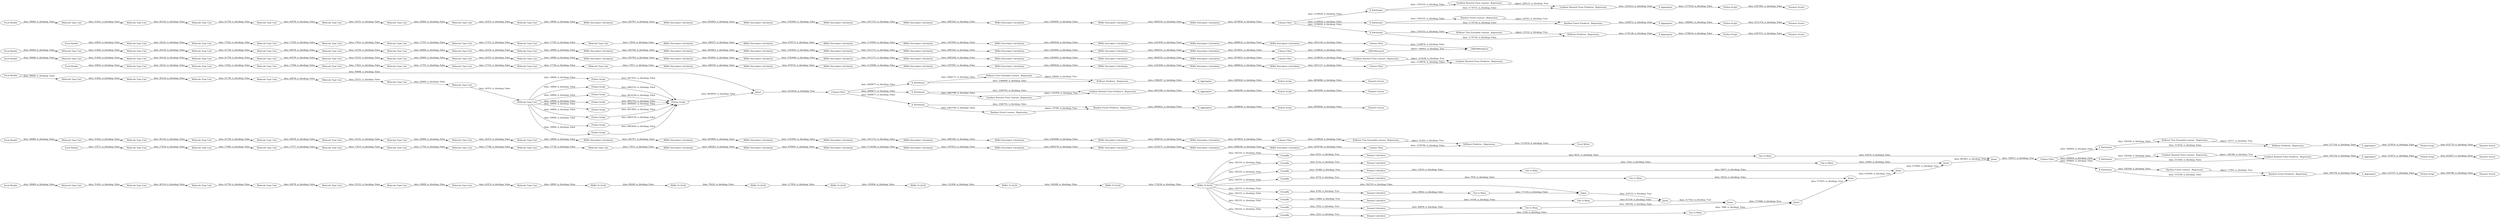 digraph {
	"4635280580750843373_168" [label="Python Script"]
	"1523829966117467772_3" [label="Molecule Type Cast"]
	"-8285238473139840542_742" [label=X_Partitioner]
	"-282831594216550401_5" [label="Molecule Type Cast"]
	"-4505416473716586639_742" [label="RDKit Descriptor Calculation"]
	"-4505416473716586639_740" [label="RDKit Descriptor Calculation"]
	"-6281771845857291702_10" [label="Molecule Type Cast"]
	"-6358335405497547009_740" [label="RDKit Descriptor Calculation"]
	"-5590207300238259011_744" [label="RDKit Descriptor Calculation"]
	"-4505416473716586639_745" [label="RDKit Descriptor Calculation"]
	"3981023623710736656_779" [label="Column Filter"]
	"-7702929119509125892_6" [label="Molecule Type Cast"]
	"1166315241866236926_7" [label="Molecule Type Cast"]
	"741237267721822175_303" [label=Joiner]
	"4635280580750843373_265" [label="Numeric Scorer"]
	"8196987478954447330_746" [label="RDKit Descriptor Calculation"]
	"-6358335405497547009_744" [label="RDKit Descriptor Calculation"]
	"9092622113288190483_264" [label="Python Script"]
	"741237267721822175_305" [label=Joiner]
	"8196987478954447330_745" [label="RDKit Descriptor Calculation"]
	"741237267721822175_285" [label=GroupBy]
	"3981023623710736656_303" [label="Gradient Boosted Trees Learner _Regression_"]
	"-5590207300238259011_745" [label="RDKit Descriptor Calculation"]
	"3981023623710736656_754" [label="Column Filter"]
	"-3837187565350420731_6" [label="Molecule Type Cast"]
	"741237267721822175_293" [label="Domain Calculator"]
	"741237267721822175_298" [label="Domain Calculator"]
	"4635280580750843373_254" [label="Random Forest Learner _Regression_"]
	"-6281771845857291702_8" [label="Molecule Type Cast"]
	"-4836382926890156973_4" [label="Molecule Type Cast"]
	"6233792298844249474_747" [label="RDKit Descriptor Calculation"]
	"9092622113288190483_750" [label="Gradient Boosted Trees Learner _Regression_"]
	"-4836382926890156973_6" [label="Molecule Type Cast"]
	"-6281771845857291702_5" [label="Molecule Type Cast"]
	"9092622113288190483_746" [label=X_Aggregator]
	"741237267721822175_283" [label=GroupBy]
	"3981023623710736656_302" [label="Excel Reader"]
	"741237267721822175_267" [label="One to Many"]
	"-5590207300238259011_740" [label="RDKit Descriptor Calculation"]
	"8196987478954447330_740" [label="RDKit Descriptor Calculation"]
	"-3837187565350420731_16" [label="Molecule Type Cast"]
	"910484873158133841_740" [label="RDKit Descriptor Calculation"]
	"-7702929119509125892_5" [label="Molecule Type Cast"]
	"741237267721822175_263" [label="One to Many"]
	"3981023623710736656_777" [label="Excel Reader"]
	"9092622113288190483_237" [label="Numeric Scorer"]
	"-8285238473139840542_752" [label=Joiner]
	"7448780400195163321_741" [label="RDKit Descriptor Calculation"]
	"-4836382926890156973_8" [label="Molecule Type Cast"]
	"9092622113288190483_749" [label=X_Partitioner]
	"-8285238473139840542_256" [label="Numeric Scorer"]
	"1266964461315867329_10" [label="Molecule Type Cast"]
	"4635280580750843373_238" [label="XGBoost Tree Ensemble Learner _Regression_"]
	"9092622113288190483_745" [label=X_Partitioner]
	"-3837187565350420731_4" [label="Molecule Type Cast"]
	"741237267721822175_264" [label="One to Many"]
	"7448780400195163321_740" [label="RDKit Descriptor Calculation"]
	"-282831594216550401_9" [label="Molecule Type Cast"]
	"-6281771845857291702_4" [label="Molecule Type Cast"]
	"3981023623710736656_776" [label="Excel Reader"]
	"910484873158133841_746" [label="RDKit Descriptor Calculation"]
	"7448780400195163321_744" [label="RDKit Descriptor Calculation"]
	"8196987478954447330_743" [label="RDKit Descriptor Calculation"]
	"4635280580750843373_742" [label=X_Partitioner]
	"9092622113288190483_238" [label="XGBoost Tree Ensemble Learner _Regression_"]
	"-3113557766573380241_10" [label="Molecule Type Cast"]
	"3981023623710736656_781" [label=LIBSVMPredictor]
	"-6281771845857291702_6" [label="Molecule Type Cast"]
	"3981023623710736656_763" [label="XGBoost Tree Ensemble Learner _Regression_"]
	"7448780400195163321_746" [label="RDKit Descriptor Calculation"]
	"8196987478954447330_742" [label="RDKit Descriptor Calculation"]
	"4635280580750843373_743" [label=X_Aggregator]
	"4635280580750843373_256" [label="Numeric Scorer"]
	"-8285238473139840542_255" [label="Random Forest Predictor _Regression_"]
	"1266964461315867329_3" [label="Molecule Type Cast"]
	"-4836382926890156973_7" [label="Molecule Type Cast"]
	"-3113557766573380241_4" [label="Molecule Type Cast"]
	"-6281771845857291702_7" [label="Molecule Type Cast"]
	"-5590207300238259011_747" [label="RDKit Descriptor Calculation"]
	"3981023623710736656_780" [label=LIBSVMLearner]
	"1166315241866236926_9" [label="Molecule Type Cast"]
	"-6537228435925058178_20" [label="RDKit To InChI"]
	"-7702929119509125892_8" [label="Molecule Type Cast"]
	"1523829966117467772_9" [label="Molecule Type Cast"]
	"-5590207300238259011_746" [label="RDKit Descriptor Calculation"]
	"1266964461315867329_8" [label="Molecule Type Cast"]
	"-6281771845857291702_9" [label="Molecule Type Cast"]
	"8196987478954447330_747" [label="RDKit Descriptor Calculation"]
	"1523829966117467772_4" [label="Molecule Type Cast"]
	"9092622113288190483_254" [label="Random Forest Learner _Regression_"]
	"-3837187565350420731_3" [label="Molecule Type Cast"]
	"-3837187565350420731_5" [label="Molecule Type Cast"]
	"9092622113288190483_743" [label=X_Aggregator]
	"3981023623710736656_762" [label="Column Filter"]
	"4635280580750843373_754" [label="Column Filter"]
	"6233792298844249474_742" [label="RDKit Descriptor Calculation"]
	"-5590207300238259011_742" [label="RDKit Descriptor Calculation"]
	"-3837187565350420731_15" [label="Molecule Type Cast"]
	"1266964461315867329_9" [label="Molecule Type Cast"]
	"-282831594216550401_6" [label="Molecule Type Cast"]
	"5445418536106344362_148" [label="Python Script"]
	"-3837187565350420731_17" [label="Molecule Type Cast"]
	"-282831594216550401_7" [label="Molecule Type Cast"]
	"741237267721822175_284" [label="One to Many"]
	"1166315241866236926_8" [label="Molecule Type Cast"]
	"9092622113288190483_265" [label="Numeric Scorer"]
	"1166315241866236926_4" [label="Molecule Type Cast"]
	"-3113557766573380241_7" [label="Molecule Type Cast"]
	"3981023623710736656_757" [label="Excel Reader"]
	"741237267721822175_295" [label="Domain Calculator"]
	"-3837187565350420731_9" [label="Molecule Type Cast"]
	"1523829966117467772_7" [label="Molecule Type Cast"]
	"4635280580750843373_744" [label="Python Script"]
	"1266964461315867329_4" [label="Molecule Type Cast"]
	"3981023623710736656_759" [label="Column Filter"]
	"6233792298844249474_740" [label="RDKit Descriptor Calculation"]
	"1523829966117467772_6" [label="Molecule Type Cast"]
	"3981023623710736656_310" [label="Excel Reader"]
	"3981023623710736656_764" [label="XGBoost Predictor _Regression_"]
	"-5590207300238259011_743" [label="RDKit Descriptor Calculation"]
	"-8285238473139840542_240" [label="Excel Reader"]
	"-3113557766573380241_5" [label="Molecule Type Cast"]
	"-6358335405497547009_743" [label="RDKit Descriptor Calculation"]
	"-6358335405497547009_747" [label="RDKit Descriptor Calculation"]
	"-5590207300238259011_741" [label="RDKit Descriptor Calculation"]
	"1523829966117467772_5" [label="Molecule Type Cast"]
	"-6358335405497547009_745" [label="RDKit Descriptor Calculation"]
	"-8285238473139840542_754" [label="Column Filter"]
	"7448780400195163321_742" [label="RDKit Descriptor Calculation"]
	"-4836382926890156973_10" [label="Molecule Type Cast"]
	"9092622113288190483_756" [label=X_Aggregator]
	"-4505416473716586639_744" [label="RDKit Descriptor Calculation"]
	"741237267721822175_292" [label=GroupBy]
	"-282831594216550401_4" [label="Molecule Type Cast"]
	"4635280580750843373_235" [label="XGBoost Predictor _Regression_"]
	"4635280580750843373_750" [label="Gradient Boosted Trees Learner _Regression_"]
	"6233792298844249474_745" [label="RDKit Descriptor Calculation"]
	"-6537228435925058178_13" [label="RDKit To InChI"]
	"4635280580750843373_255" [label="Random Forest Predictor _Regression_"]
	"-282831594216550401_3" [label="Molecule Type Cast"]
	"-6358335405497547009_746" [label="RDKit Descriptor Calculation"]
	"-6537228435925058178_16" [label="RDKit To InChI"]
	"741237267721822175_301" [label="Domain Calculator"]
	"4635280580750843373_749" [label=X_Partitioner]
	"7448780400195163321_743" [label="RDKit Descriptor Calculation"]
	"-7702929119509125892_4" [label="Molecule Type Cast"]
	"-7702929119509125892_7" [label="Molecule Type Cast"]
	"6233792298844249474_744" [label="RDKit Descriptor Calculation"]
	"-282831594216550401_8" [label="Molecule Type Cast"]
	"-8285238473139840542_263" [label="Gradient Boosted Trees Predictor _Regression_"]
	"1266964461315867329_6" [label="Molecule Type Cast"]
	"9092622113288190483_235" [label="XGBoost Predictor _Regression_"]
	"-3113557766573380241_3" [label="Molecule Type Cast"]
	"741237267721822175_290" [label="One to Many"]
	"-4836382926890156973_3" [label="Molecule Type Cast"]
	"4635280580750843373_756" [label=X_Aggregator]
	"3981023623710736656_783" [label="Excel Writer"]
	"-8285238473139840542_748" [label=X_Partitioner]
	"-6537228435925058178_18" [label="RDKit To InChI"]
	"741237267721822175_265" [label=GroupBy]
	"741237267721822175_286" [label="One to Many"]
	"4635280580750843373_237" [label="Numeric Scorer"]
	"5445418536106344362_150" [label="Python Script"]
	"-6281771845857291702_3" [label="Molecule Type Cast"]
	"910484873158133841_743" [label="RDKit Descriptor Calculation"]
	"-8285238473139840542_749" [label=X_Aggregator]
	"-8285238473139840542_264" [label="Python Script"]
	"5445418536106344362_149" [label="Python Script"]
	"-4836382926890156973_9" [label="Molecule Type Cast"]
	"-4505416473716586639_746" [label="RDKit Descriptor Calculation"]
	"1523829966117467772_10" [label="Molecule Type Cast"]
	"741237267721822175_287" [label=GroupBy]
	"-4505416473716586639_743" [label="RDKit Descriptor Calculation"]
	"4635280580750843373_264" [label="Python Script"]
	"5445418536106344362_163" [label="Python Script"]
	"-8285238473139840542_238" [label="XGBoost Tree Ensemble Learner _Regression_"]
	"-4505416473716586639_747" [label="RDKit Descriptor Calculation"]
	"-8285238473139840542_254" [label="Random Forest Learner _Regression_"]
	"-8285238473139840542_257" [label="Python Script"]
	"9092622113288190483_263" [label="Gradient Boosted Trees Predictor _Regression_"]
	"8196987478954447330_744" [label="RDKit Descriptor Calculation"]
	"910484873158133841_744" [label="RDKit Descriptor Calculation"]
	"-282831594216550401_10" [label="Molecule Type Cast"]
	"-6358335405497547009_741" [label="RDKit Descriptor Calculation"]
	"1266964461315867329_7" [label="Molecule Type Cast"]
	"3981023623710736656_304" [label="Gradient Boosted Trees Predictor _Regression_"]
	"1166315241866236926_3" [label="Molecule Type Cast"]
	"-8285238473139840542_265" [label="Numeric Scorer"]
	"1166315241866236926_6" [label="Molecule Type Cast"]
	"910484873158133841_741" [label="RDKit Descriptor Calculation"]
	"-4505416473716586639_741" [label="RDKit Descriptor Calculation"]
	"741237267721822175_281" [label=Joiner]
	"3981023623710736656_756" [label="Column Filter"]
	"-7702929119509125892_3" [label="Molecule Type Cast"]
	"5445418536106344362_165" [label="Python Script"]
	"1166315241866236926_5" [label="Molecule Type Cast"]
	"5445418536106344362_162" [label="Python Script"]
	"3981023623710736656_760" [label="Excel Reader"]
	"7448780400195163321_747" [label="RDKit Descriptor Calculation"]
	"9092622113288190483_742" [label=X_Partitioner]
	"-7702929119509125892_9" [label="Molecule Type Cast"]
	"4635280580750843373_745" [label=X_Partitioner]
	"8196987478954447330_741" [label="RDKit Descriptor Calculation"]
	"-8285238473139840542_744" [label=X_Partitioner]
	"741237267721822175_282" [label=Joiner]
	"4635280580750843373_263" [label="Gradient Boosted Trees Predictor _Regression_"]
	"741237267721822175_288" [label="One to Many"]
	"5445418536106344362_146" [label="Python Script"]
	"9092622113288190483_240" [label="Excel Reader"]
	"9092622113288190483_754" [label="Column Filter"]
	"3981023623710736656_773" [label="Column Filter"]
	"9092622113288190483_256" [label="Numeric Scorer"]
	"-6537228435925058178_15" [label="RDKit To InChI"]
	"-6537228435925058178_17" [label="RDKit To InChI"]
	"741237267721822175_266" [label=GroupBy]
	"4635280580750843373_890" [label="Excel Reader"]
	"-6358335405497547009_742" [label="RDKit Descriptor Calculation"]
	"741237267721822175_262" [label=GroupBy]
	"741237267721822175_304" [label=Joiner]
	"741237267721822175_297" [label="Domain Calculator"]
	"741237267721822175_279" [label=Joiner]
	"5445418536106344362_147" [label="Python Script"]
	"-3113557766573380241_8" [label="Molecule Type Cast"]
	"-6537228435925058178_14" [label="RDKit To InChI"]
	"6233792298844249474_741" [label="RDKit Descriptor Calculation"]
	"741237267721822175_289" [label=GroupBy]
	"1266964461315867329_5" [label="Molecule Type Cast"]
	"741237267721822175_280" [label=Joiner]
	"9092622113288190483_255" [label="Random Forest Predictor _Regression_"]
	"-6537228435925058178_19" [label="RDKit To InChI"]
	"-8285238473139840542_237" [label="Numeric Scorer"]
	"7448780400195163321_745" [label="RDKit Descriptor Calculation"]
	"6233792298844249474_746" [label="RDKit Descriptor Calculation"]
	"1523829966117467772_8" [label="Molecule Type Cast"]
	"-4836382926890156973_5" [label="Molecule Type Cast"]
	"741237267721822175_300" [label="Domain Calculator"]
	"-8285238473139840542_745" [label=X_Aggregator]
	"4635280580750843373_746" [label=X_Aggregator]
	"-8285238473139840542_235" [label="XGBoost Predictor _Regression_"]
	"-8285238473139840542_750" [label="Gradient Boosted Trees Learner _Regression_"]
	"-3113557766573380241_6" [label="Molecule Type Cast"]
	"-8285238473139840542_168" [label="Python Script"]
	"-7702929119509125892_10" [label="Molecule Type Cast"]
	"741237267721822175_296" [label="Domain Calculator"]
	"6233792298844249474_743" [label="RDKit Descriptor Calculation"]
	"9092622113288190483_744" [label="Python Script"]
	"910484873158133841_742" [label="RDKit Descriptor Calculation"]
	"-3113557766573380241_9" [label="Molecule Type Cast"]
	"1166315241866236926_10" [label="Molecule Type Cast"]
	"741237267721822175_299" [label="Domain Calculator"]
	"910484873158133841_747" [label="RDKit Descriptor Calculation"]
	"910484873158133841_745" [label="RDKit Descriptor Calculation"]
	"5445418536106344362_164" [label="Python Script"]
	"-8285238473139840542_743" [label=X_Aggregator]
	"741237267721822175_291" [label="One to Many"]
	"741237267721822175_302" [label=Joiner]
	"9092622113288190483_168" [label="Python Script"]
	"-3837187565350420731_16" -> "-3837187565350420731_17" [label="data: 24355; is_blocking: False"]
	"1166315241866236926_6" -> "1166315241866236926_7" [label="data: 40078; is_blocking: False"]
	"-4505416473716586639_745" -> "-4505416473716586639_746" [label="data: 2525449; is_blocking: False"]
	"9092622113288190483_754" -> "9092622113288190483_745" [label="data: 1239929; is_blocking: False"]
	"6233792298844249474_742" -> "6233792298844249474_743" [label="data: 1183405; is_blocking: False"]
	"-6358335405497547009_743" -> "-6358335405497547009_744" [label="data: 1597613; is_blocking: False"]
	"1523829966117467772_5" -> "1523829966117467772_6" [label="data: 17577; is_blocking: False"]
	"8196987478954447330_744" -> "8196987478954447330_745" [label="data: 2060924; is_blocking: False"]
	"-282831594216550401_9" -> "-282831594216550401_10" [label="data: 24355; is_blocking: False"]
	"-6358335405497547009_741" -> "-6358335405497547009_742" [label="data: 670005; is_blocking: False"]
	"5445418536106344362_146" -> "5445418536106344362_150" [label="data: 4813893; is_blocking: False"]
	"-3113557766573380241_10" -> "7448780400195163321_740" [label="data: 18994; is_blocking: False"]
	"741237267721822175_300" -> "741237267721822175_291" [label="data: 8051; is_blocking: False"]
	"-8285238473139840542_750" -> "-8285238473139840542_263" [label="object: 316764; is_blocking: True"]
	"6233792298844249474_747" -> "3981023623710736656_759" [label="data: 3470853; is_blocking: False"]
	"6233792298844249474_741" -> "6233792298844249474_742" [label="data: 693864; is_blocking: False"]
	"-6358335405497547009_740" -> "-6358335405497547009_741" [label="data: 208283; is_blocking: False"]
	"5445418536106344362_148" -> "5445418536106344362_150" [label="data: 4817921; is_blocking: False"]
	"-4836382926890156973_7" -> "-4836382926890156973_8" [label="data: 17707; is_blocking: False"]
	"741237267721822175_302" -> "741237267721822175_303" [label="data: 616560; is_blocking: True"]
	"-5590207300238259011_741" -> "-5590207300238259011_742" [label="data: 693863; is_blocking: False"]
	"910484873158133841_743" -> "910484873158133841_744" [label="data: 1611372; is_blocking: False"]
	"-8285238473139840542_255" -> "-8285238473139840542_745" [label="data: 2604823; is_blocking: False"]
	"-3113557766573380241_6" -> "-3113557766573380241_7" [label="data: 40078; is_blocking: False"]
	"1166315241866236926_5" -> "1166315241866236926_6" [label="data: 41759; is_blocking: False"]
	"-8285238473139840542_752" -> "-8285238473139840542_754" [label="data: 2552024; is_blocking: True"]
	"6233792298844249474_743" -> "6233792298844249474_744" [label="data: 1611372; is_blocking: False"]
	"741237267721822175_279" -> "741237267721822175_280" [label="data: 239722; is_blocking: True"]
	"9092622113288190483_749" -> "9092622113288190483_750" [label="data: 1301432; is_blocking: False"]
	"741237267721822175_296" -> "741237267721822175_263" [label="data: 14194; is_blocking: False"]
	"-4505416473716586639_742" -> "-4505416473716586639_743" [label="data: 1135090; is_blocking: False"]
	"1266964461315867329_10" -> "8196987478954447330_740" [label="data: 17818; is_blocking: False"]
	"3981023623710736656_773" -> "3981023623710736656_780" [label="data: 1238630; is_blocking: False"]
	"9092622113288190483_754" -> "9092622113288190483_749" [label="data: 1239929; is_blocking: False"]
	"4635280580750843373_168" -> "4635280580750843373_237" [label="data: 652770; is_blocking: False"]
	"741237267721822175_280" -> "741237267721822175_281" [label="data: 317762; is_blocking: True"]
	"4635280580750843373_754" -> "4635280580750843373_745" [label="data: 540664; is_blocking: False"]
	"-282831594216550401_10" -> "5445418536106344362_146" [label="data: 18994; is_blocking: False"]
	"-4505416473716586639_746" -> "-4505416473716586639_747" [label="data: 2988632; is_blocking: False"]
	"-4505416473716586639_743" -> "-4505416473716586639_744" [label="data: 1597947; is_blocking: False"]
	"1166315241866236926_3" -> "1166315241866236926_4" [label="data: 51441; is_blocking: False"]
	"1523829966117467772_8" -> "1523829966117467772_9" [label="data: 17746; is_blocking: False"]
	"9092622113288190483_254" -> "9092622113288190483_255" [label="object: 26783; is_blocking: True"]
	"-3113557766573380241_5" -> "-3113557766573380241_6" [label="data: 41759; is_blocking: False"]
	"3981023623710736656_762" -> "3981023623710736656_764" [label="data: 1238784; is_blocking: False"]
	"-7702929119509125892_9" -> "-7702929119509125892_10" [label="data: 24355; is_blocking: False"]
	"741237267721822175_286" -> "741237267721822175_279" [label="data: 171102; is_blocking: False"]
	"741237267721822175_293" -> "741237267721822175_286" [label="data: 29602; is_blocking: False"]
	"741237267721822175_283" -> "741237267721822175_298" [label="data: 9374; is_blocking: True"]
	"9092622113288190483_743" -> "9092622113288190483_168" [label="data: 1378018; is_blocking: False"]
	"4635280580750843373_743" -> "4635280580750843373_168" [label="data: 533016; is_blocking: False"]
	"3981023623710736656_780" -> "3981023623710736656_781" [label="object: 146643; is_blocking: True"]
	"9092622113288190483_749" -> "9092622113288190483_263" [label="data: 1174731; is_blocking: False"]
	"741237267721822175_287" -> "741237267721822175_299" [label="data: 16388; is_blocking: True"]
	"-282831594216550401_3" -> "-282831594216550401_4" [label="data: 51442; is_blocking: False"]
	"-282831594216550401_5" -> "-282831594216550401_6" [label="data: 41756; is_blocking: False"]
	"-4505416473716586639_740" -> "-4505416473716586639_741" [label="data: 208359; is_blocking: False"]
	"3981023623710736656_764" -> "3981023623710736656_783" [label="data: 1131870; is_blocking: False"]
	"-6537228435925058178_15" -> "-6537228435925058178_16" [label="data: 117852; is_blocking: False"]
	"-8285238473139840542_749" -> "-8285238473139840542_264" [label="data: 2496290; is_blocking: False"]
	"-6281771845857291702_4" -> "-6281771845857291702_5" [label="data: 40124; is_blocking: False"]
	"741237267721822175_267" -> "741237267721822175_282" [label="data: 7988; is_blocking: False"]
	"4635280580750843373_756" -> "4635280580750843373_264" [label="data: 533071; is_blocking: False"]
	"7448780400195163321_746" -> "7448780400195163321_747" [label="data: 3006552; is_blocking: False"]
	"-3837187565350420731_17" -> "-6537228435925058178_13" [label="data: 18995; is_blocking: False"]
	"-8285238473139840542_754" -> "-8285238473139840542_742" [label="data: 2600677; is_blocking: False"]
	"-282831594216550401_10" -> "5445418536106344362_165" [label="data: 18994; is_blocking: False"]
	"-7702929119509125892_8" -> "-7702929119509125892_9" [label="data: 26809; is_blocking: False"]
	"-6281771845857291702_6" -> "-6281771845857291702_7" [label="data: 40078; is_blocking: False"]
	"-7702929119509125892_5" -> "-7702929119509125892_6" [label="data: 41758; is_blocking: False"]
	"-282831594216550401_6" -> "-282831594216550401_7" [label="data: 40078; is_blocking: False"]
	"1523829966117467772_4" -> "1523829966117467772_5" [label="data: 17499; is_blocking: False"]
	"-5590207300238259011_742" -> "-5590207300238259011_743" [label="data: 1183403; is_blocking: False"]
	"-8285238473139840542_742" -> "-8285238473139840542_235" [label="data: 2384808; is_blocking: False"]
	"7448780400195163321_747" -> "3981023623710736656_754" [label="data: 3470853; is_blocking: False"]
	"4635280580750843373_742" -> "4635280580750843373_235" [label="data: 515636; is_blocking: False"]
	"-5590207300238259011_745" -> "-5590207300238259011_746" [label="data: 2564992; is_blocking: False"]
	"7448780400195163321_741" -> "7448780400195163321_742" [label="data: 693865; is_blocking: False"]
	"-3837187565350420731_15" -> "-3837187565350420731_16" [label="data: 26809; is_blocking: False"]
	"-6537228435925058178_20" -> "741237267721822175_289" [label="data: 182535; is_blocking: False"]
	"9092622113288190483_742" -> "9092622113288190483_235" [label="data: 1174729; is_blocking: False"]
	"-8285238473139840542_754" -> "-8285238473139840542_744" [label="data: 2600677; is_blocking: False"]
	"4635280580750843373_754" -> "4635280580750843373_742" [label="data: 540664; is_blocking: False"]
	"-8285238473139840542_748" -> "-8285238473139840542_263" [label="data: 2384792; is_blocking: False"]
	"-3113557766573380241_9" -> "-3113557766573380241_10" [label="data: 24355; is_blocking: False"]
	"-7702929119509125892_10" -> "6233792298844249474_740" [label="data: 18994; is_blocking: False"]
	"-6281771845857291702_10" -> "-5590207300238259011_740" [label="data: 18994; is_blocking: False"]
	"8196987478954447330_747" -> "3981023623710736656_779" [label="data: 3451129; is_blocking: False"]
	"-4505416473716586639_744" -> "-4505416473716586639_745" [label="data: 2060924; is_blocking: False"]
	"7448780400195163321_740" -> "7448780400195163321_741" [label="data: 245785; is_blocking: False"]
	"741237267721822175_262" -> "741237267721822175_296" [label="data: 15984; is_blocking: True"]
	"1523829966117467772_6" -> "1523829966117467772_7" [label="data: 17615; is_blocking: False"]
	"-6537228435925058178_13" -> "-6537228435925058178_14" [label="data: 68248; is_blocking: False"]
	"-3113557766573380241_8" -> "-3113557766573380241_9" [label="data: 26809; is_blocking: False"]
	"-6358335405497547009_742" -> "-6358335405497547009_743" [label="data: 1134246; is_blocking: False"]
	"741237267721822175_290" -> "741237267721822175_304" [label="data: 12999; is_blocking: False"]
	"1266964461315867329_6" -> "1266964461315867329_7" [label="data: 17621; is_blocking: False"]
	"4635280580750843373_742" -> "4635280580750843373_238" [label="data: 526209; is_blocking: False"]
	"1266964461315867329_5" -> "1266964461315867329_6" [label="data: 17595; is_blocking: False"]
	"3981023623710736656_763" -> "3981023623710736656_764" [label="object: 31402; is_blocking: True"]
	"-8285238473139840542_743" -> "-8285238473139840542_168" [label="data: 2495820; is_blocking: False"]
	"-4505416473716586639_747" -> "3981023623710736656_756" [label="data: 3451127; is_blocking: False"]
	"741237267721822175_297" -> "741237267721822175_267" [label="data: 2550; is_blocking: False"]
	"4635280580750843373_254" -> "4635280580750843373_255" [label="object: 17095; is_blocking: True"]
	"-7702929119509125892_6" -> "-7702929119509125892_7" [label="data: 40078; is_blocking: False"]
	"1523829966117467772_9" -> "1523829966117467772_10" [label="data: 17739; is_blocking: False"]
	"-282831594216550401_8" -> "-282831594216550401_9" [label="data: 26809; is_blocking: False"]
	"-4836382926890156973_5" -> "-4836382926890156973_6" [label="data: 17594; is_blocking: False"]
	"1266964461315867329_4" -> "1266964461315867329_5" [label="data: 17922; is_blocking: False"]
	"-5590207300238259011_747" -> "3981023623710736656_773" [label="data: 3470851; is_blocking: False"]
	"1166315241866236926_10" -> "910484873158133841_740" [label="data: 18994; is_blocking: False"]
	"6233792298844249474_744" -> "6233792298844249474_745" [label="data: 2085285; is_blocking: False"]
	"-6537228435925058178_20" -> "741237267721822175_285" [label="data: 182535; is_blocking: False"]
	"-8285238473139840542_240" -> "-8285238473139840542_752" [label="data: 56668; is_blocking: False"]
	"741237267721822175_299" -> "741237267721822175_288" [label="data: 12835; is_blocking: False"]
	"4635280580750843373_745" -> "4635280580750843373_255" [label="data: 515538; is_blocking: False"]
	"8196987478954447330_742" -> "8196987478954447330_743" [label="data: 1135093; is_blocking: False"]
	"-6537228435925058178_18" -> "-6537228435925058178_19" [label="data: 162048; is_blocking: False"]
	"1166315241866236926_9" -> "1166315241866236926_10" [label="data: 24355; is_blocking: False"]
	"910484873158133841_746" -> "910484873158133841_747" [label="data: 3006555; is_blocking: False"]
	"741237267721822175_263" -> "741237267721822175_280" [label="data: 81159; is_blocking: False"]
	"9092622113288190483_238" -> "9092622113288190483_235" [label="object: 31532; is_blocking: True"]
	"4635280580750843373_744" -> "4635280580750843373_256" [label="data: 656786; is_blocking: False"]
	"-8285238473139840542_744" -> "-8285238473139840542_255" [label="data: 2384793; is_blocking: False"]
	"-5590207300238259011_744" -> "-5590207300238259011_745" [label="data: 2085283; is_blocking: False"]
	"1266964461315867329_9" -> "1266964461315867329_10" [label="data: 17745; is_blocking: False"]
	"4635280580750843373_749" -> "4635280580750843373_263" [label="data: 515540; is_blocking: False"]
	"-5590207300238259011_743" -> "-5590207300238259011_744" [label="data: 1611371; is_blocking: False"]
	"3981023623710736656_310" -> "-4836382926890156973_3" [label="data: 16405; is_blocking: False"]
	"1166315241866236926_4" -> "1166315241866236926_5" [label="data: 40124; is_blocking: False"]
	"910484873158133841_744" -> "910484873158133841_745" [label="data: 2085283; is_blocking: False"]
	"9092622113288190483_240" -> "1166315241866236926_3" [label="data: 56669; is_blocking: False"]
	"-282831594216550401_4" -> "-282831594216550401_5" [label="data: 40124; is_blocking: False"]
	"9092622113288190483_263" -> "9092622113288190483_756" [label="data: 1242412; is_blocking: False"]
	"-4836382926890156973_3" -> "-4836382926890156973_4" [label="data: 18223; is_blocking: False"]
	"9092622113288190483_750" -> "9092622113288190483_263" [label="object: 284123; is_blocking: True"]
	"741237267721822175_289" -> "741237267721822175_301" [label="data: 4122; is_blocking: True"]
	"-8285238473139840542_257" -> "-8285238473139840542_256" [label="data: 4859006; is_blocking: False"]
	"9092622113288190483_746" -> "9092622113288190483_744" [label="data: 1380663; is_blocking: False"]
	"3981023623710736656_777" -> "1266964461315867329_3" [label="data: 16405; is_blocking: False"]
	"9092622113288190483_745" -> "9092622113288190483_254" [label="data: 1301431; is_blocking: False"]
	"5445418536106344362_149" -> "5445418536106344362_150" [label="data: 4802152; is_blocking: False"]
	"-4836382926890156973_9" -> "-4836382926890156973_10" [label="data: 17744; is_blocking: False"]
	"4635280580750843373_749" -> "4635280580750843373_750" [label="data: 526306; is_blocking: False"]
	"-282831594216550401_10" -> "5445418536106344362_148" [label="data: 18994; is_blocking: False"]
	"1523829966117467772_7" -> "1523829966117467772_8" [label="data: 17702; is_blocking: False"]
	"-3837187565350420731_5" -> "-3837187565350420731_6" [label="data: 41759; is_blocking: False"]
	"-6281771845857291702_3" -> "-6281771845857291702_4" [label="data: 51440; is_blocking: False"]
	"-3113557766573380241_3" -> "-3113557766573380241_4" [label="data: 51440; is_blocking: False"]
	"-282831594216550401_10" -> "5445418536106344362_164" [label="data: 18994; is_blocking: False"]
	"-3837187565350420731_3" -> "-3837187565350420731_4" [label="data: 51441; is_blocking: False"]
	"741237267721822175_266" -> "741237267721822175_297" [label="data: 3221; is_blocking: True"]
	"6233792298844249474_740" -> "6233792298844249474_741" [label="data: 245787; is_blocking: False"]
	"-6358335405497547009_746" -> "-6358335405497547009_747" [label="data: 2988290; is_blocking: False"]
	"9092622113288190483_742" -> "9092622113288190483_238" [label="data: 1301432; is_blocking: False"]
	"-6537228435925058178_16" -> "-6537228435925058178_17" [label="data: 105004; is_blocking: False"]
	"-6537228435925058178_20" -> "741237267721822175_265" [label="data: 182535; is_blocking: False"]
	"-6281771845857291702_7" -> "-6281771845857291702_8" [label="data: 35350; is_blocking: False"]
	"-6358335405497547009_747" -> "3981023623710736656_762" [label="data: 3450790; is_blocking: False"]
	"3981023623710736656_757" -> "-7702929119509125892_3" [label="data: 56668; is_blocking: False"]
	"910484873158133841_741" -> "910484873158133841_742" [label="data: 693865; is_blocking: False"]
	"-6358335405497547009_744" -> "-6358335405497547009_745" [label="data: 2060578; is_blocking: False"]
	"4635280580750843373_746" -> "4635280580750843373_744" [label="data: 535747; is_blocking: False"]
	"-3837187565350420731_4" -> "-3837187565350420731_5" [label="data: 40124; is_blocking: False"]
	"-8285238473139840542_235" -> "-8285238473139840542_743" [label="data: 2386297; is_blocking: False"]
	"1523829966117467772_3" -> "1523829966117467772_4" [label="data: 17454; is_blocking: False"]
	"7448780400195163321_743" -> "7448780400195163321_744" [label="data: 1611371; is_blocking: False"]
	"8196987478954447330_743" -> "8196987478954447330_744" [label="data: 1597950; is_blocking: False"]
	"-6537228435925058178_20" -> "741237267721822175_279" [label="data: 182535; is_blocking: False"]
	"5445418536106344362_147" -> "5445418536106344362_150" [label="data: 4805534; is_blocking: False"]
	"1266964461315867329_3" -> "1266964461315867329_4" [label="data: 18222; is_blocking: False"]
	"1266964461315867329_7" -> "1266964461315867329_8" [label="data: 17707; is_blocking: False"]
	"-6537228435925058178_20" -> "741237267721822175_266" [label="data: 182535; is_blocking: False"]
	"741237267721822175_285" -> "741237267721822175_293" [label="data: 4740; is_blocking: True"]
	"741237267721822175_303" -> "741237267721822175_304" [label="data: 675692; is_blocking: True"]
	"4635280580750843373_750" -> "4635280580750843373_263" [label="object: 166398; is_blocking: True"]
	"5445418536106344362_150" -> "-8285238473139840542_752" [label="data: 4839055; is_blocking: False"]
	"-4505416473716586639_741" -> "-4505416473716586639_742" [label="data: 670574; is_blocking: False"]
	"8196987478954447330_745" -> "8196987478954447330_746" [label="data: 2525450; is_blocking: False"]
	"9092622113288190483_756" -> "9092622113288190483_264" [label="data: 1377630; is_blocking: False"]
	"741237267721822175_295" -> "741237267721822175_264" [label="data: 46859; is_blocking: False"]
	"741237267721822175_298" -> "741237267721822175_284" [label="data: 7876; is_blocking: False"]
	"-6537228435925058178_19" -> "-6537228435925058178_20" [label="data: 170236; is_blocking: False"]
	"5445418536106344362_165" -> "5445418536106344362_150" [label="data: 4803763; is_blocking: False"]
	"3981023623710736656_760" -> "1523829966117467772_3" [label="data: 15571; is_blocking: False"]
	"-7702929119509125892_7" -> "-7702929119509125892_8" [label="data: 35351; is_blocking: False"]
	"4635280580750843373_238" -> "4635280580750843373_235" [label="object: 19717; is_blocking: True"]
	"3981023623710736656_759" -> "3981023623710736656_763" [label="data: 1239929; is_blocking: False"]
	"910484873158133841_742" -> "910484873158133841_743" [label="data: 1183405; is_blocking: False"]
	"3981023623710736656_756" -> "3981023623710736656_304" [label="data: 1238878; is_blocking: False"]
	"-6537228435925058178_17" -> "-6537228435925058178_18" [label="data: 122306; is_blocking: False"]
	"741237267721822175_305" -> "4635280580750843373_754" [label="data: 728537; is_blocking: True"]
	"-5590207300238259011_746" -> "-5590207300238259011_747" [label="data: 3006551; is_blocking: False"]
	"741237267721822175_304" -> "741237267721822175_305" [label="data: 687801; is_blocking: True"]
	"1523829966117467772_10" -> "-6358335405497547009_740" [label="data: 17811; is_blocking: False"]
	"-6281771845857291702_5" -> "-6281771845857291702_6" [label="data: 41759; is_blocking: False"]
	"-8285238473139840542_754" -> "-8285238473139840542_748" [label="data: 2600677; is_blocking: False"]
	"-3113557766573380241_7" -> "-3113557766573380241_8" [label="data: 35351; is_blocking: False"]
	"910484873158133841_740" -> "910484873158133841_741" [label="data: 245787; is_blocking: False"]
	"-8285238473139840542_240" -> "-282831594216550401_3" [label="data: 56668; is_blocking: False"]
	"5445418536106344362_163" -> "5445418536106344362_150" [label="data: 4814239; is_blocking: False"]
	"-8285238473139840542_745" -> "-8285238473139840542_257" [label="data: 2498859; is_blocking: False"]
	"-4836382926890156973_4" -> "-4836382926890156973_5" [label="data: 17922; is_blocking: False"]
	"-6537228435925058178_20" -> "741237267721822175_262" [label="data: 182535; is_blocking: False"]
	"-8285238473139840542_742" -> "-8285238473139840542_238" [label="data: 2464171; is_blocking: False"]
	"3981023623710736656_302" -> "-3113557766573380241_3" [label="data: 56668; is_blocking: False"]
	"-8285238473139840542_168" -> "-8285238473139840542_237" [label="data: 4854686; is_blocking: False"]
	"1166315241866236926_8" -> "1166315241866236926_9" [label="data: 26809; is_blocking: False"]
	"9092622113288190483_168" -> "9092622113288190483_237" [label="data: 2507471; is_blocking: False"]
	"7448780400195163321_745" -> "7448780400195163321_746" [label="data: 2564993; is_blocking: False"]
	"-8285238473139840542_748" -> "-8285238473139840542_750" [label="data: 2463798; is_blocking: False"]
	"7448780400195163321_744" -> "7448780400195163321_745" [label="data: 2085284; is_blocking: False"]
	"-3837187565350420731_6" -> "-3837187565350420731_9" [label="data: 40078; is_blocking: False"]
	"-282831594216550401_10" -> "5445418536106344362_149" [label="data: 18994; is_blocking: False"]
	"741237267721822175_264" -> "741237267721822175_281" [label="data: 260100; is_blocking: False"]
	"4635280580750843373_255" -> "4635280580750843373_746" [label="data: 544778; is_blocking: False"]
	"4635280580750843373_754" -> "4635280580750843373_749" [label="data: 540664; is_blocking: False"]
	"7448780400195163321_742" -> "7448780400195163321_743" [label="data: 1183406; is_blocking: False"]
	"8196987478954447330_741" -> "8196987478954447330_742" [label="data: 670573; is_blocking: False"]
	"4635280580750843373_745" -> "4635280580750843373_254" [label="data: 526308; is_blocking: False"]
	"741237267721822175_291" -> "741237267721822175_305" [label="data: 43016; is_blocking: False"]
	"741237267721822175_292" -> "741237267721822175_300" [label="data: 9251; is_blocking: True"]
	"910484873158133841_745" -> "910484873158133841_746" [label="data: 2564995; is_blocking: False"]
	"1266964461315867329_8" -> "1266964461315867329_9" [label="data: 17751; is_blocking: False"]
	"9092622113288190483_264" -> "9092622113288190483_265" [label="data: 2507081; is_blocking: False"]
	"741237267721822175_284" -> "741237267721822175_302" [label="data: 39222; is_blocking: False"]
	"1166315241866236926_7" -> "1166315241866236926_8" [label="data: 35351; is_blocking: False"]
	"9092622113288190483_255" -> "9092622113288190483_746" [label="data: 1244072; is_blocking: False"]
	"-7702929119509125892_4" -> "-7702929119509125892_5" [label="data: 40124; is_blocking: False"]
	"-6281771845857291702_8" -> "-6281771845857291702_9" [label="data: 26808; is_blocking: False"]
	"-6537228435925058178_20" -> "741237267721822175_287" [label="data: 182535; is_blocking: False"]
	"-7702929119509125892_3" -> "-7702929119509125892_4" [label="data: 51442; is_blocking: False"]
	"4635280580750843373_263" -> "4635280580750843373_756" [label="data: 543134; is_blocking: False"]
	"-282831594216550401_10" -> "5445418536106344362_163" [label="data: 18994; is_blocking: False"]
	"741237267721822175_301" -> "741237267721822175_290" [label="data: 3342; is_blocking: False"]
	"-4836382926890156973_6" -> "-4836382926890156973_7" [label="data: 17621; is_blocking: False"]
	"3981023623710736656_779" -> "3981023623710736656_781" [label="data: 1238878; is_blocking: False"]
	"-6537228435925058178_20" -> "741237267721822175_283" [label="data: 182535; is_blocking: False"]
	"3981023623710736656_776" -> "-6281771845857291702_3" [label="data: 56669; is_blocking: False"]
	"741237267721822175_265" -> "741237267721822175_295" [label="data: 7632; is_blocking: True"]
	"9092622113288190483_744" -> "9092622113288190483_256" [label="data: 2511374; is_blocking: False"]
	"-3837187565350420731_9" -> "-3837187565350420731_15" [label="data: 35351; is_blocking: False"]
	"-4836382926890156973_10" -> "-4505416473716586639_740" [label="data: 17817; is_blocking: False"]
	"6233792298844249474_745" -> "6233792298844249474_746" [label="data: 2564994; is_blocking: False"]
	"5445418536106344362_164" -> "5445418536106344362_150" [label="data: 4803644; is_blocking: False"]
	"-8285238473139840542_264" -> "-8285238473139840542_265" [label="data: 4855009; is_blocking: False"]
	"-6281771845857291702_9" -> "-6281771845857291702_10" [label="data: 24354; is_blocking: False"]
	"5445418536106344362_162" -> "5445418536106344362_150" [label="data: 4806645; is_blocking: False"]
	"-6358335405497547009_745" -> "-6358335405497547009_746" [label="data: 2525071; is_blocking: False"]
	"-8285238473139840542_238" -> "-8285238473139840542_235" [label="object: 44640; is_blocking: True"]
	"-282831594216550401_10" -> "5445418536106344362_147" [label="data: 18994; is_blocking: False"]
	"8196987478954447330_740" -> "8196987478954447330_741" [label="data: 208357; is_blocking: False"]
	"-6537228435925058178_14" -> "-6537228435925058178_15" [label="data: 78220; is_blocking: False"]
	"8196987478954447330_746" -> "8196987478954447330_747" [label="data: 2988633; is_blocking: False"]
	"9092622113288190483_745" -> "9092622113288190483_255" [label="data: 1174730; is_blocking: False"]
	"-282831594216550401_7" -> "-282831594216550401_8" [label="data: 35351; is_blocking: False"]
	"3981023623710736656_303" -> "3981023623710736656_304" [label="object: 313038; is_blocking: True"]
	"910484873158133841_747" -> "9092622113288190483_754" [label="data: 3470854; is_blocking: False"]
	"-6537228435925058178_20" -> "741237267721822175_292" [label="data: 182535; is_blocking: False"]
	"741237267721822175_281" -> "741237267721822175_282" [label="data: 571866; is_blocking: True"]
	"741237267721822175_282" -> "741237267721822175_302" [label="data: 577835; is_blocking: True"]
	"4635280580750843373_890" -> "-3837187565350420731_3" [label="data: 56668; is_blocking: False"]
	"-282831594216550401_10" -> "5445418536106344362_162" [label="data: 18994; is_blocking: False"]
	"-8285238473139840542_263" -> "-8285238473139840542_749" [label="data: 2603186; is_blocking: False"]
	"9092622113288190483_235" -> "9092622113288190483_743" [label="data: 1176138; is_blocking: False"]
	"-4836382926890156973_8" -> "-4836382926890156973_9" [label="data: 17752; is_blocking: False"]
	"3981023623710736656_754" -> "3981023623710736656_303" [label="data: 1238630; is_blocking: False"]
	"6233792298844249474_746" -> "6233792298844249474_747" [label="data: 3006553; is_blocking: False"]
	"-8285238473139840542_744" -> "-8285238473139840542_254" [label="data: 2463798; is_blocking: False"]
	"-3113557766573380241_4" -> "-3113557766573380241_5" [label="data: 40124; is_blocking: False"]
	"4635280580750843373_264" -> "4635280580750843373_265" [label="data: 652827; is_blocking: False"]
	"741237267721822175_288" -> "741237267721822175_303" [label="data: 59471; is_blocking: False"]
	"4635280580750843373_235" -> "4635280580750843373_743" [label="data: 517134; is_blocking: False"]
	"9092622113288190483_754" -> "9092622113288190483_742" [label="data: 1239929; is_blocking: False"]
	"-5590207300238259011_740" -> "-5590207300238259011_741" [label="data: 245784; is_blocking: False"]
	"-8285238473139840542_254" -> "-8285238473139840542_255" [label="object: 35799; is_blocking: True"]
	rankdir=LR
}
